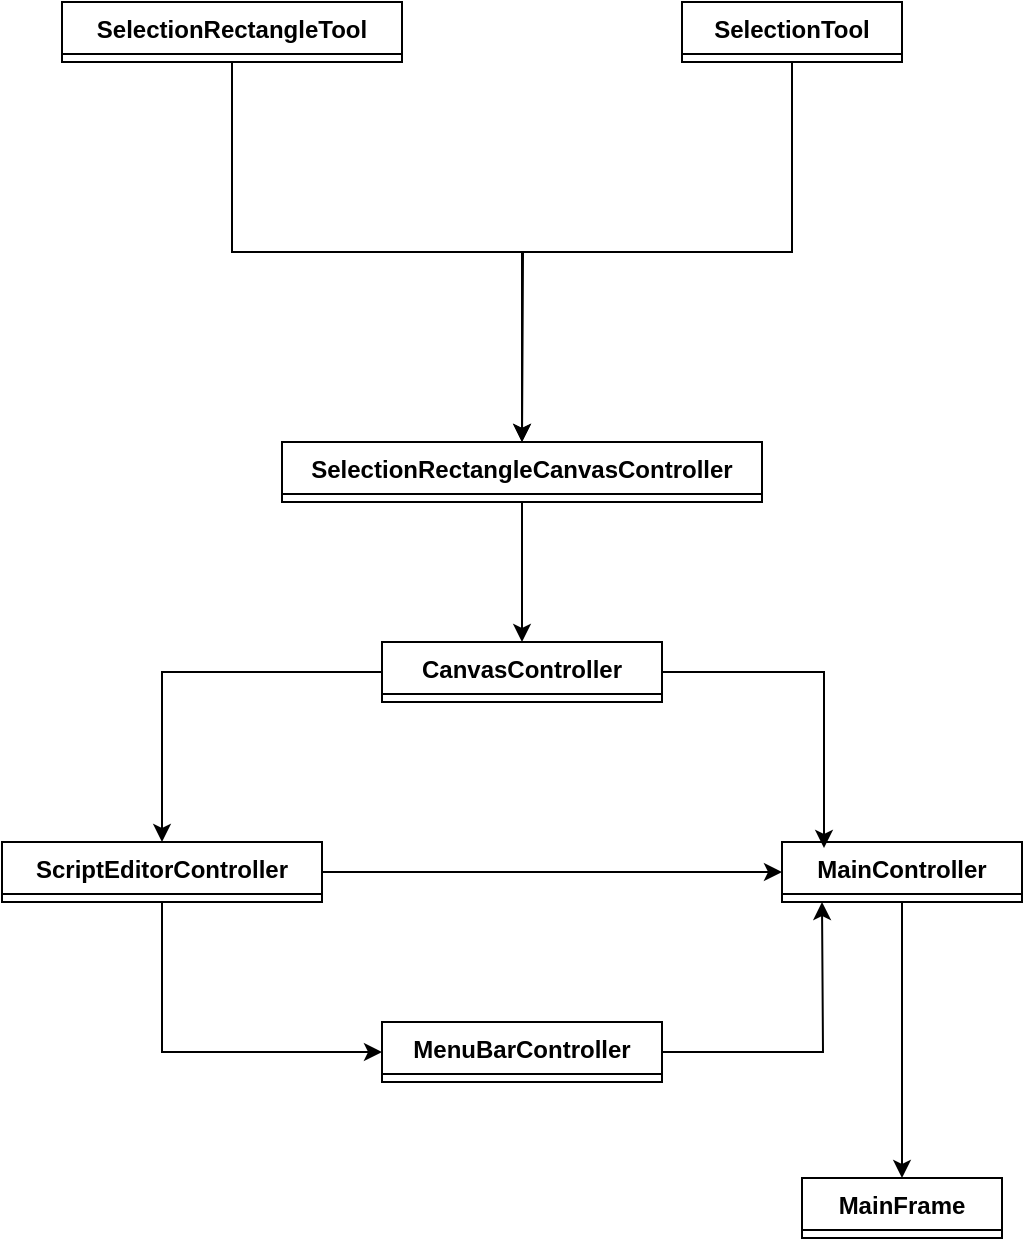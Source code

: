 <mxfile version="24.7.17">
  <diagram name="Page-1" id="9f46799a-70d6-7492-0946-bef42562c5a5">
    <mxGraphModel dx="1434" dy="1694" grid="1" gridSize="10" guides="1" tooltips="1" connect="1" arrows="1" fold="1" page="1" pageScale="1" pageWidth="1100" pageHeight="850" background="none" math="0" shadow="0">
      <root>
        <mxCell id="0" />
        <mxCell id="1" parent="0" />
        <mxCell id="5DsXxWvu7Au0NOLB4f3_-1" value="MainFrame" style="swimlane;fontStyle=1;align=center;verticalAlign=top;childLayout=stackLayout;horizontal=1;startSize=26;horizontalStack=0;resizeParent=1;resizeParentMax=0;resizeLast=0;collapsible=1;marginBottom=0;whiteSpace=wrap;html=1;" vertex="1" collapsed="1" parent="1">
          <mxGeometry x="480" y="338" width="100" height="30" as="geometry">
            <mxRectangle x="470" y="338" width="160" height="112" as="alternateBounds" />
          </mxGeometry>
        </mxCell>
        <mxCell id="5DsXxWvu7Au0NOLB4f3_-2" value="+ menuBar: tk.Menu" style="text;strokeColor=none;fillColor=none;align=left;verticalAlign=top;spacingLeft=4;spacingRight=4;overflow=hidden;rotatable=0;points=[[0,0.5],[1,0.5]];portConstraint=eastwest;whiteSpace=wrap;html=1;" vertex="1" parent="5DsXxWvu7Au0NOLB4f3_-1">
          <mxGeometry y="26" width="160" height="26" as="geometry" />
        </mxCell>
        <mxCell id="5DsXxWvu7Au0NOLB4f3_-19" value="+ toolBar: ToolBar" style="text;strokeColor=none;fillColor=none;align=left;verticalAlign=top;spacingLeft=4;spacingRight=4;overflow=hidden;rotatable=0;points=[[0,0.5],[1,0.5]];portConstraint=eastwest;whiteSpace=wrap;html=1;" vertex="1" parent="5DsXxWvu7Au0NOLB4f3_-1">
          <mxGeometry y="52" width="160" height="26" as="geometry" />
        </mxCell>
        <mxCell id="5DsXxWvu7Au0NOLB4f3_-3" value="" style="line;strokeWidth=1;fillColor=none;align=left;verticalAlign=middle;spacingTop=-1;spacingLeft=3;spacingRight=3;rotatable=0;labelPosition=right;points=[];portConstraint=eastwest;strokeColor=inherit;" vertex="1" parent="5DsXxWvu7Au0NOLB4f3_-1">
          <mxGeometry y="78" width="160" height="8" as="geometry" />
        </mxCell>
        <mxCell id="5DsXxWvu7Au0NOLB4f3_-4" value="+ method(type): type" style="text;strokeColor=none;fillColor=none;align=left;verticalAlign=top;spacingLeft=4;spacingRight=4;overflow=hidden;rotatable=0;points=[[0,0.5],[1,0.5]];portConstraint=eastwest;whiteSpace=wrap;html=1;" vertex="1" parent="5DsXxWvu7Au0NOLB4f3_-1">
          <mxGeometry y="86" width="160" height="26" as="geometry" />
        </mxCell>
        <mxCell id="5DsXxWvu7Au0NOLB4f3_-33" style="edgeStyle=orthogonalEdgeStyle;rounded=0;orthogonalLoop=1;jettySize=auto;html=1;entryX=0.5;entryY=0;entryDx=0;entryDy=0;" edge="1" parent="1" source="5DsXxWvu7Au0NOLB4f3_-29" target="5DsXxWvu7Au0NOLB4f3_-1">
          <mxGeometry relative="1" as="geometry" />
        </mxCell>
        <mxCell id="5DsXxWvu7Au0NOLB4f3_-29" value="MainController" style="swimlane;fontStyle=1;align=center;verticalAlign=top;childLayout=stackLayout;horizontal=1;startSize=26;horizontalStack=0;resizeParent=1;resizeParentMax=0;resizeLast=0;collapsible=1;marginBottom=0;whiteSpace=wrap;html=1;" vertex="1" collapsed="1" parent="1">
          <mxGeometry x="470" y="170" width="120" height="30" as="geometry">
            <mxRectangle x="470" y="170" width="160" height="86" as="alternateBounds" />
          </mxGeometry>
        </mxCell>
        <mxCell id="5DsXxWvu7Au0NOLB4f3_-30" value="+ field: type" style="text;strokeColor=none;fillColor=none;align=left;verticalAlign=top;spacingLeft=4;spacingRight=4;overflow=hidden;rotatable=0;points=[[0,0.5],[1,0.5]];portConstraint=eastwest;whiteSpace=wrap;html=1;" vertex="1" parent="5DsXxWvu7Au0NOLB4f3_-29">
          <mxGeometry y="26" width="160" height="26" as="geometry" />
        </mxCell>
        <mxCell id="5DsXxWvu7Au0NOLB4f3_-31" value="" style="line;strokeWidth=1;fillColor=none;align=left;verticalAlign=middle;spacingTop=-1;spacingLeft=3;spacingRight=3;rotatable=0;labelPosition=right;points=[];portConstraint=eastwest;strokeColor=inherit;" vertex="1" parent="5DsXxWvu7Au0NOLB4f3_-29">
          <mxGeometry y="52" width="160" height="8" as="geometry" />
        </mxCell>
        <mxCell id="5DsXxWvu7Au0NOLB4f3_-32" value="+ method(type): type" style="text;strokeColor=none;fillColor=none;align=left;verticalAlign=top;spacingLeft=4;spacingRight=4;overflow=hidden;rotatable=0;points=[[0,0.5],[1,0.5]];portConstraint=eastwest;whiteSpace=wrap;html=1;" vertex="1" parent="5DsXxWvu7Au0NOLB4f3_-29">
          <mxGeometry y="60" width="160" height="26" as="geometry" />
        </mxCell>
        <mxCell id="5DsXxWvu7Au0NOLB4f3_-56" style="edgeStyle=orthogonalEdgeStyle;rounded=0;orthogonalLoop=1;jettySize=auto;html=1;entryX=0.5;entryY=0;entryDx=0;entryDy=0;" edge="1" parent="1" source="5DsXxWvu7Au0NOLB4f3_-34" target="5DsXxWvu7Au0NOLB4f3_-44">
          <mxGeometry relative="1" as="geometry" />
        </mxCell>
        <mxCell id="5DsXxWvu7Au0NOLB4f3_-34" value="CanvasController" style="swimlane;fontStyle=1;align=center;verticalAlign=top;childLayout=stackLayout;horizontal=1;startSize=26;horizontalStack=0;resizeParent=1;resizeParentMax=0;resizeLast=0;collapsible=1;marginBottom=0;whiteSpace=wrap;html=1;" vertex="1" collapsed="1" parent="1">
          <mxGeometry x="270" y="70" width="140" height="30" as="geometry">
            <mxRectangle x="500" y="60" width="160" height="86" as="alternateBounds" />
          </mxGeometry>
        </mxCell>
        <mxCell id="5DsXxWvu7Au0NOLB4f3_-35" value="+ field: type" style="text;strokeColor=none;fillColor=none;align=left;verticalAlign=top;spacingLeft=4;spacingRight=4;overflow=hidden;rotatable=0;points=[[0,0.5],[1,0.5]];portConstraint=eastwest;whiteSpace=wrap;html=1;" vertex="1" parent="5DsXxWvu7Au0NOLB4f3_-34">
          <mxGeometry y="26" width="160" height="26" as="geometry" />
        </mxCell>
        <mxCell id="5DsXxWvu7Au0NOLB4f3_-36" value="" style="line;strokeWidth=1;fillColor=none;align=left;verticalAlign=middle;spacingTop=-1;spacingLeft=3;spacingRight=3;rotatable=0;labelPosition=right;points=[];portConstraint=eastwest;strokeColor=inherit;" vertex="1" parent="5DsXxWvu7Au0NOLB4f3_-34">
          <mxGeometry y="52" width="160" height="8" as="geometry" />
        </mxCell>
        <mxCell id="5DsXxWvu7Au0NOLB4f3_-37" value="+ method(type): type" style="text;strokeColor=none;fillColor=none;align=left;verticalAlign=top;spacingLeft=4;spacingRight=4;overflow=hidden;rotatable=0;points=[[0,0.5],[1,0.5]];portConstraint=eastwest;whiteSpace=wrap;html=1;" vertex="1" parent="5DsXxWvu7Au0NOLB4f3_-34">
          <mxGeometry y="60" width="160" height="26" as="geometry" />
        </mxCell>
        <mxCell id="5DsXxWvu7Au0NOLB4f3_-43" style="edgeStyle=orthogonalEdgeStyle;rounded=0;orthogonalLoop=1;jettySize=auto;html=1;entryX=0.5;entryY=0;entryDx=0;entryDy=0;" edge="1" parent="1" source="5DsXxWvu7Au0NOLB4f3_-39" target="5DsXxWvu7Au0NOLB4f3_-34">
          <mxGeometry relative="1" as="geometry" />
        </mxCell>
        <mxCell id="5DsXxWvu7Au0NOLB4f3_-39" value="SelectionRectangleCanvasController" style="swimlane;fontStyle=1;align=center;verticalAlign=top;childLayout=stackLayout;horizontal=1;startSize=26;horizontalStack=0;resizeParent=1;resizeParentMax=0;resizeLast=0;collapsible=1;marginBottom=0;whiteSpace=wrap;html=1;" vertex="1" collapsed="1" parent="1">
          <mxGeometry x="220" y="-30" width="240" height="30" as="geometry">
            <mxRectangle x="240" y="-86" width="240" height="86" as="alternateBounds" />
          </mxGeometry>
        </mxCell>
        <mxCell id="5DsXxWvu7Au0NOLB4f3_-40" value="+ field: type" style="text;strokeColor=none;fillColor=none;align=left;verticalAlign=top;spacingLeft=4;spacingRight=4;overflow=hidden;rotatable=0;points=[[0,0.5],[1,0.5]];portConstraint=eastwest;whiteSpace=wrap;html=1;" vertex="1" parent="5DsXxWvu7Au0NOLB4f3_-39">
          <mxGeometry y="26" width="240" height="26" as="geometry" />
        </mxCell>
        <mxCell id="5DsXxWvu7Au0NOLB4f3_-41" value="" style="line;strokeWidth=1;fillColor=none;align=left;verticalAlign=middle;spacingTop=-1;spacingLeft=3;spacingRight=3;rotatable=0;labelPosition=right;points=[];portConstraint=eastwest;strokeColor=inherit;" vertex="1" parent="5DsXxWvu7Au0NOLB4f3_-39">
          <mxGeometry y="52" width="240" height="8" as="geometry" />
        </mxCell>
        <mxCell id="5DsXxWvu7Au0NOLB4f3_-42" value="+ method(type): type" style="text;strokeColor=none;fillColor=none;align=left;verticalAlign=top;spacingLeft=4;spacingRight=4;overflow=hidden;rotatable=0;points=[[0,0.5],[1,0.5]];portConstraint=eastwest;whiteSpace=wrap;html=1;" vertex="1" parent="5DsXxWvu7Au0NOLB4f3_-39">
          <mxGeometry y="60" width="240" height="26" as="geometry" />
        </mxCell>
        <mxCell id="5DsXxWvu7Au0NOLB4f3_-54" style="edgeStyle=orthogonalEdgeStyle;rounded=0;orthogonalLoop=1;jettySize=auto;html=1;entryX=0;entryY=0.5;entryDx=0;entryDy=0;" edge="1" parent="1" source="5DsXxWvu7Au0NOLB4f3_-44" target="5DsXxWvu7Au0NOLB4f3_-29">
          <mxGeometry relative="1" as="geometry" />
        </mxCell>
        <mxCell id="5DsXxWvu7Au0NOLB4f3_-57" style="edgeStyle=orthogonalEdgeStyle;rounded=0;orthogonalLoop=1;jettySize=auto;html=1;entryX=0;entryY=0.5;entryDx=0;entryDy=0;" edge="1" parent="1" source="5DsXxWvu7Au0NOLB4f3_-44" target="5DsXxWvu7Au0NOLB4f3_-49">
          <mxGeometry relative="1" as="geometry">
            <Array as="points">
              <mxPoint x="160" y="275" />
            </Array>
          </mxGeometry>
        </mxCell>
        <mxCell id="5DsXxWvu7Au0NOLB4f3_-44" value="ScriptEditorController" style="swimlane;fontStyle=1;align=center;verticalAlign=top;childLayout=stackLayout;horizontal=1;startSize=26;horizontalStack=0;resizeParent=1;resizeParentMax=0;resizeLast=0;collapsible=1;marginBottom=0;whiteSpace=wrap;html=1;" vertex="1" collapsed="1" parent="1">
          <mxGeometry x="80" y="170" width="160" height="30" as="geometry">
            <mxRectangle x="590" y="60" width="160" height="86" as="alternateBounds" />
          </mxGeometry>
        </mxCell>
        <mxCell id="5DsXxWvu7Au0NOLB4f3_-45" value="+ field: type" style="text;strokeColor=none;fillColor=none;align=left;verticalAlign=top;spacingLeft=4;spacingRight=4;overflow=hidden;rotatable=0;points=[[0,0.5],[1,0.5]];portConstraint=eastwest;whiteSpace=wrap;html=1;" vertex="1" parent="5DsXxWvu7Au0NOLB4f3_-44">
          <mxGeometry y="26" width="160" height="26" as="geometry" />
        </mxCell>
        <mxCell id="5DsXxWvu7Au0NOLB4f3_-46" value="" style="line;strokeWidth=1;fillColor=none;align=left;verticalAlign=middle;spacingTop=-1;spacingLeft=3;spacingRight=3;rotatable=0;labelPosition=right;points=[];portConstraint=eastwest;strokeColor=inherit;" vertex="1" parent="5DsXxWvu7Au0NOLB4f3_-44">
          <mxGeometry y="52" width="160" height="8" as="geometry" />
        </mxCell>
        <mxCell id="5DsXxWvu7Au0NOLB4f3_-47" value="+ method(type): type" style="text;strokeColor=none;fillColor=none;align=left;verticalAlign=top;spacingLeft=4;spacingRight=4;overflow=hidden;rotatable=0;points=[[0,0.5],[1,0.5]];portConstraint=eastwest;whiteSpace=wrap;html=1;" vertex="1" parent="5DsXxWvu7Au0NOLB4f3_-44">
          <mxGeometry y="60" width="160" height="26" as="geometry" />
        </mxCell>
        <mxCell id="5DsXxWvu7Au0NOLB4f3_-66" style="edgeStyle=orthogonalEdgeStyle;rounded=0;orthogonalLoop=1;jettySize=auto;html=1;exitX=1;exitY=0.5;exitDx=0;exitDy=0;" edge="1" parent="1" source="5DsXxWvu7Au0NOLB4f3_-49">
          <mxGeometry relative="1" as="geometry">
            <mxPoint x="490" y="200" as="targetPoint" />
          </mxGeometry>
        </mxCell>
        <mxCell id="5DsXxWvu7Au0NOLB4f3_-49" value="MenuBarController" style="swimlane;fontStyle=1;align=center;verticalAlign=top;childLayout=stackLayout;horizontal=1;startSize=26;horizontalStack=0;resizeParent=1;resizeParentMax=0;resizeLast=0;collapsible=1;marginBottom=0;whiteSpace=wrap;html=1;" vertex="1" collapsed="1" parent="1">
          <mxGeometry x="270" y="260" width="140" height="30" as="geometry">
            <mxRectangle x="730" y="110" width="160" height="86" as="alternateBounds" />
          </mxGeometry>
        </mxCell>
        <mxCell id="5DsXxWvu7Au0NOLB4f3_-50" value="+ field: type" style="text;strokeColor=none;fillColor=none;align=left;verticalAlign=top;spacingLeft=4;spacingRight=4;overflow=hidden;rotatable=0;points=[[0,0.5],[1,0.5]];portConstraint=eastwest;whiteSpace=wrap;html=1;" vertex="1" parent="5DsXxWvu7Au0NOLB4f3_-49">
          <mxGeometry y="26" width="160" height="26" as="geometry" />
        </mxCell>
        <mxCell id="5DsXxWvu7Au0NOLB4f3_-51" value="" style="line;strokeWidth=1;fillColor=none;align=left;verticalAlign=middle;spacingTop=-1;spacingLeft=3;spacingRight=3;rotatable=0;labelPosition=right;points=[];portConstraint=eastwest;strokeColor=inherit;" vertex="1" parent="5DsXxWvu7Au0NOLB4f3_-49">
          <mxGeometry y="52" width="160" height="8" as="geometry" />
        </mxCell>
        <mxCell id="5DsXxWvu7Au0NOLB4f3_-52" value="+ method(type): type" style="text;strokeColor=none;fillColor=none;align=left;verticalAlign=top;spacingLeft=4;spacingRight=4;overflow=hidden;rotatable=0;points=[[0,0.5],[1,0.5]];portConstraint=eastwest;whiteSpace=wrap;html=1;" vertex="1" parent="5DsXxWvu7Au0NOLB4f3_-49">
          <mxGeometry y="60" width="160" height="26" as="geometry" />
        </mxCell>
        <mxCell id="5DsXxWvu7Au0NOLB4f3_-67" style="edgeStyle=orthogonalEdgeStyle;rounded=0;orthogonalLoop=1;jettySize=auto;html=1;exitX=1;exitY=0.5;exitDx=0;exitDy=0;entryX=0.175;entryY=0.1;entryDx=0;entryDy=0;entryPerimeter=0;" edge="1" parent="1" source="5DsXxWvu7Au0NOLB4f3_-34" target="5DsXxWvu7Au0NOLB4f3_-29">
          <mxGeometry relative="1" as="geometry" />
        </mxCell>
        <mxCell id="5DsXxWvu7Au0NOLB4f3_-77" style="edgeStyle=orthogonalEdgeStyle;rounded=0;orthogonalLoop=1;jettySize=auto;html=1;exitX=0.5;exitY=1;exitDx=0;exitDy=0;entryX=0.5;entryY=0;entryDx=0;entryDy=0;" edge="1" parent="1" source="5DsXxWvu7Au0NOLB4f3_-68" target="5DsXxWvu7Au0NOLB4f3_-39">
          <mxGeometry relative="1" as="geometry" />
        </mxCell>
        <mxCell id="5DsXxWvu7Au0NOLB4f3_-68" value="SelectionRectangleTool" style="swimlane;fontStyle=1;align=center;verticalAlign=top;childLayout=stackLayout;horizontal=1;startSize=26;horizontalStack=0;resizeParent=1;resizeParentMax=0;resizeLast=0;collapsible=1;marginBottom=0;whiteSpace=wrap;html=1;" vertex="1" collapsed="1" parent="1">
          <mxGeometry x="110" y="-250" width="170" height="30" as="geometry">
            <mxRectangle x="110" y="-250" width="180" height="86" as="alternateBounds" />
          </mxGeometry>
        </mxCell>
        <mxCell id="5DsXxWvu7Au0NOLB4f3_-69" value="+ field: type" style="text;strokeColor=none;fillColor=none;align=left;verticalAlign=top;spacingLeft=4;spacingRight=4;overflow=hidden;rotatable=0;points=[[0,0.5],[1,0.5]];portConstraint=eastwest;whiteSpace=wrap;html=1;" vertex="1" parent="5DsXxWvu7Au0NOLB4f3_-68">
          <mxGeometry y="26" width="180" height="26" as="geometry" />
        </mxCell>
        <mxCell id="5DsXxWvu7Au0NOLB4f3_-70" value="" style="line;strokeWidth=1;fillColor=none;align=left;verticalAlign=middle;spacingTop=-1;spacingLeft=3;spacingRight=3;rotatable=0;labelPosition=right;points=[];portConstraint=eastwest;strokeColor=inherit;" vertex="1" parent="5DsXxWvu7Au0NOLB4f3_-68">
          <mxGeometry y="52" width="180" height="8" as="geometry" />
        </mxCell>
        <mxCell id="5DsXxWvu7Au0NOLB4f3_-71" value="+ method(type): type" style="text;strokeColor=none;fillColor=none;align=left;verticalAlign=top;spacingLeft=4;spacingRight=4;overflow=hidden;rotatable=0;points=[[0,0.5],[1,0.5]];portConstraint=eastwest;whiteSpace=wrap;html=1;" vertex="1" parent="5DsXxWvu7Au0NOLB4f3_-68">
          <mxGeometry y="60" width="180" height="26" as="geometry" />
        </mxCell>
        <mxCell id="5DsXxWvu7Au0NOLB4f3_-78" style="edgeStyle=orthogonalEdgeStyle;rounded=0;orthogonalLoop=1;jettySize=auto;html=1;exitX=0.5;exitY=1;exitDx=0;exitDy=0;" edge="1" parent="1" source="5DsXxWvu7Au0NOLB4f3_-73">
          <mxGeometry relative="1" as="geometry">
            <mxPoint x="340" y="-30" as="targetPoint" />
          </mxGeometry>
        </mxCell>
        <mxCell id="5DsXxWvu7Au0NOLB4f3_-73" value="SelectionTool" style="swimlane;fontStyle=1;align=center;verticalAlign=top;childLayout=stackLayout;horizontal=1;startSize=26;horizontalStack=0;resizeParent=1;resizeParentMax=0;resizeLast=0;collapsible=1;marginBottom=0;whiteSpace=wrap;html=1;" vertex="1" collapsed="1" parent="1">
          <mxGeometry x="420" y="-250" width="110" height="30" as="geometry">
            <mxRectangle x="420" y="-220" width="160" height="86" as="alternateBounds" />
          </mxGeometry>
        </mxCell>
        <mxCell id="5DsXxWvu7Au0NOLB4f3_-74" value="+ field: type" style="text;strokeColor=none;fillColor=none;align=left;verticalAlign=top;spacingLeft=4;spacingRight=4;overflow=hidden;rotatable=0;points=[[0,0.5],[1,0.5]];portConstraint=eastwest;whiteSpace=wrap;html=1;" vertex="1" parent="5DsXxWvu7Au0NOLB4f3_-73">
          <mxGeometry y="26" width="160" height="26" as="geometry" />
        </mxCell>
        <mxCell id="5DsXxWvu7Au0NOLB4f3_-75" value="" style="line;strokeWidth=1;fillColor=none;align=left;verticalAlign=middle;spacingTop=-1;spacingLeft=3;spacingRight=3;rotatable=0;labelPosition=right;points=[];portConstraint=eastwest;strokeColor=inherit;" vertex="1" parent="5DsXxWvu7Au0NOLB4f3_-73">
          <mxGeometry y="52" width="160" height="8" as="geometry" />
        </mxCell>
        <mxCell id="5DsXxWvu7Au0NOLB4f3_-76" value="+ method(type): type" style="text;strokeColor=none;fillColor=none;align=left;verticalAlign=top;spacingLeft=4;spacingRight=4;overflow=hidden;rotatable=0;points=[[0,0.5],[1,0.5]];portConstraint=eastwest;whiteSpace=wrap;html=1;" vertex="1" parent="5DsXxWvu7Au0NOLB4f3_-73">
          <mxGeometry y="60" width="160" height="26" as="geometry" />
        </mxCell>
      </root>
    </mxGraphModel>
  </diagram>
</mxfile>
